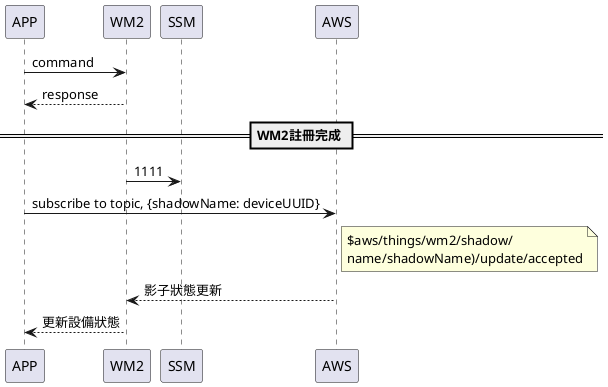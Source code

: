 @startuml
APP -> WM2: command
WM2 --> APP:response
== WM2註冊完成 ==
WM2 -> SSM: 1111
APP -> AWS: subscribe to topic, {shadowName: deviceUUID}
note right of AWS: $aws/things/wm2/shadow/\nname/\(shadowName)/update/accepted

AWS --> WM2: 影子狀態更新
WM2 --> APP: 更新設備狀態


@enduml